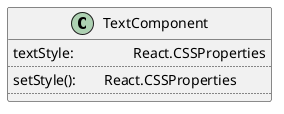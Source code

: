 @startuml TextComponent

class TextComponent {
    textStyle: \t\t React.CSSProperties
    ..
    setStyle(): \t React.CSSProperties
    ..
}
@enduml
